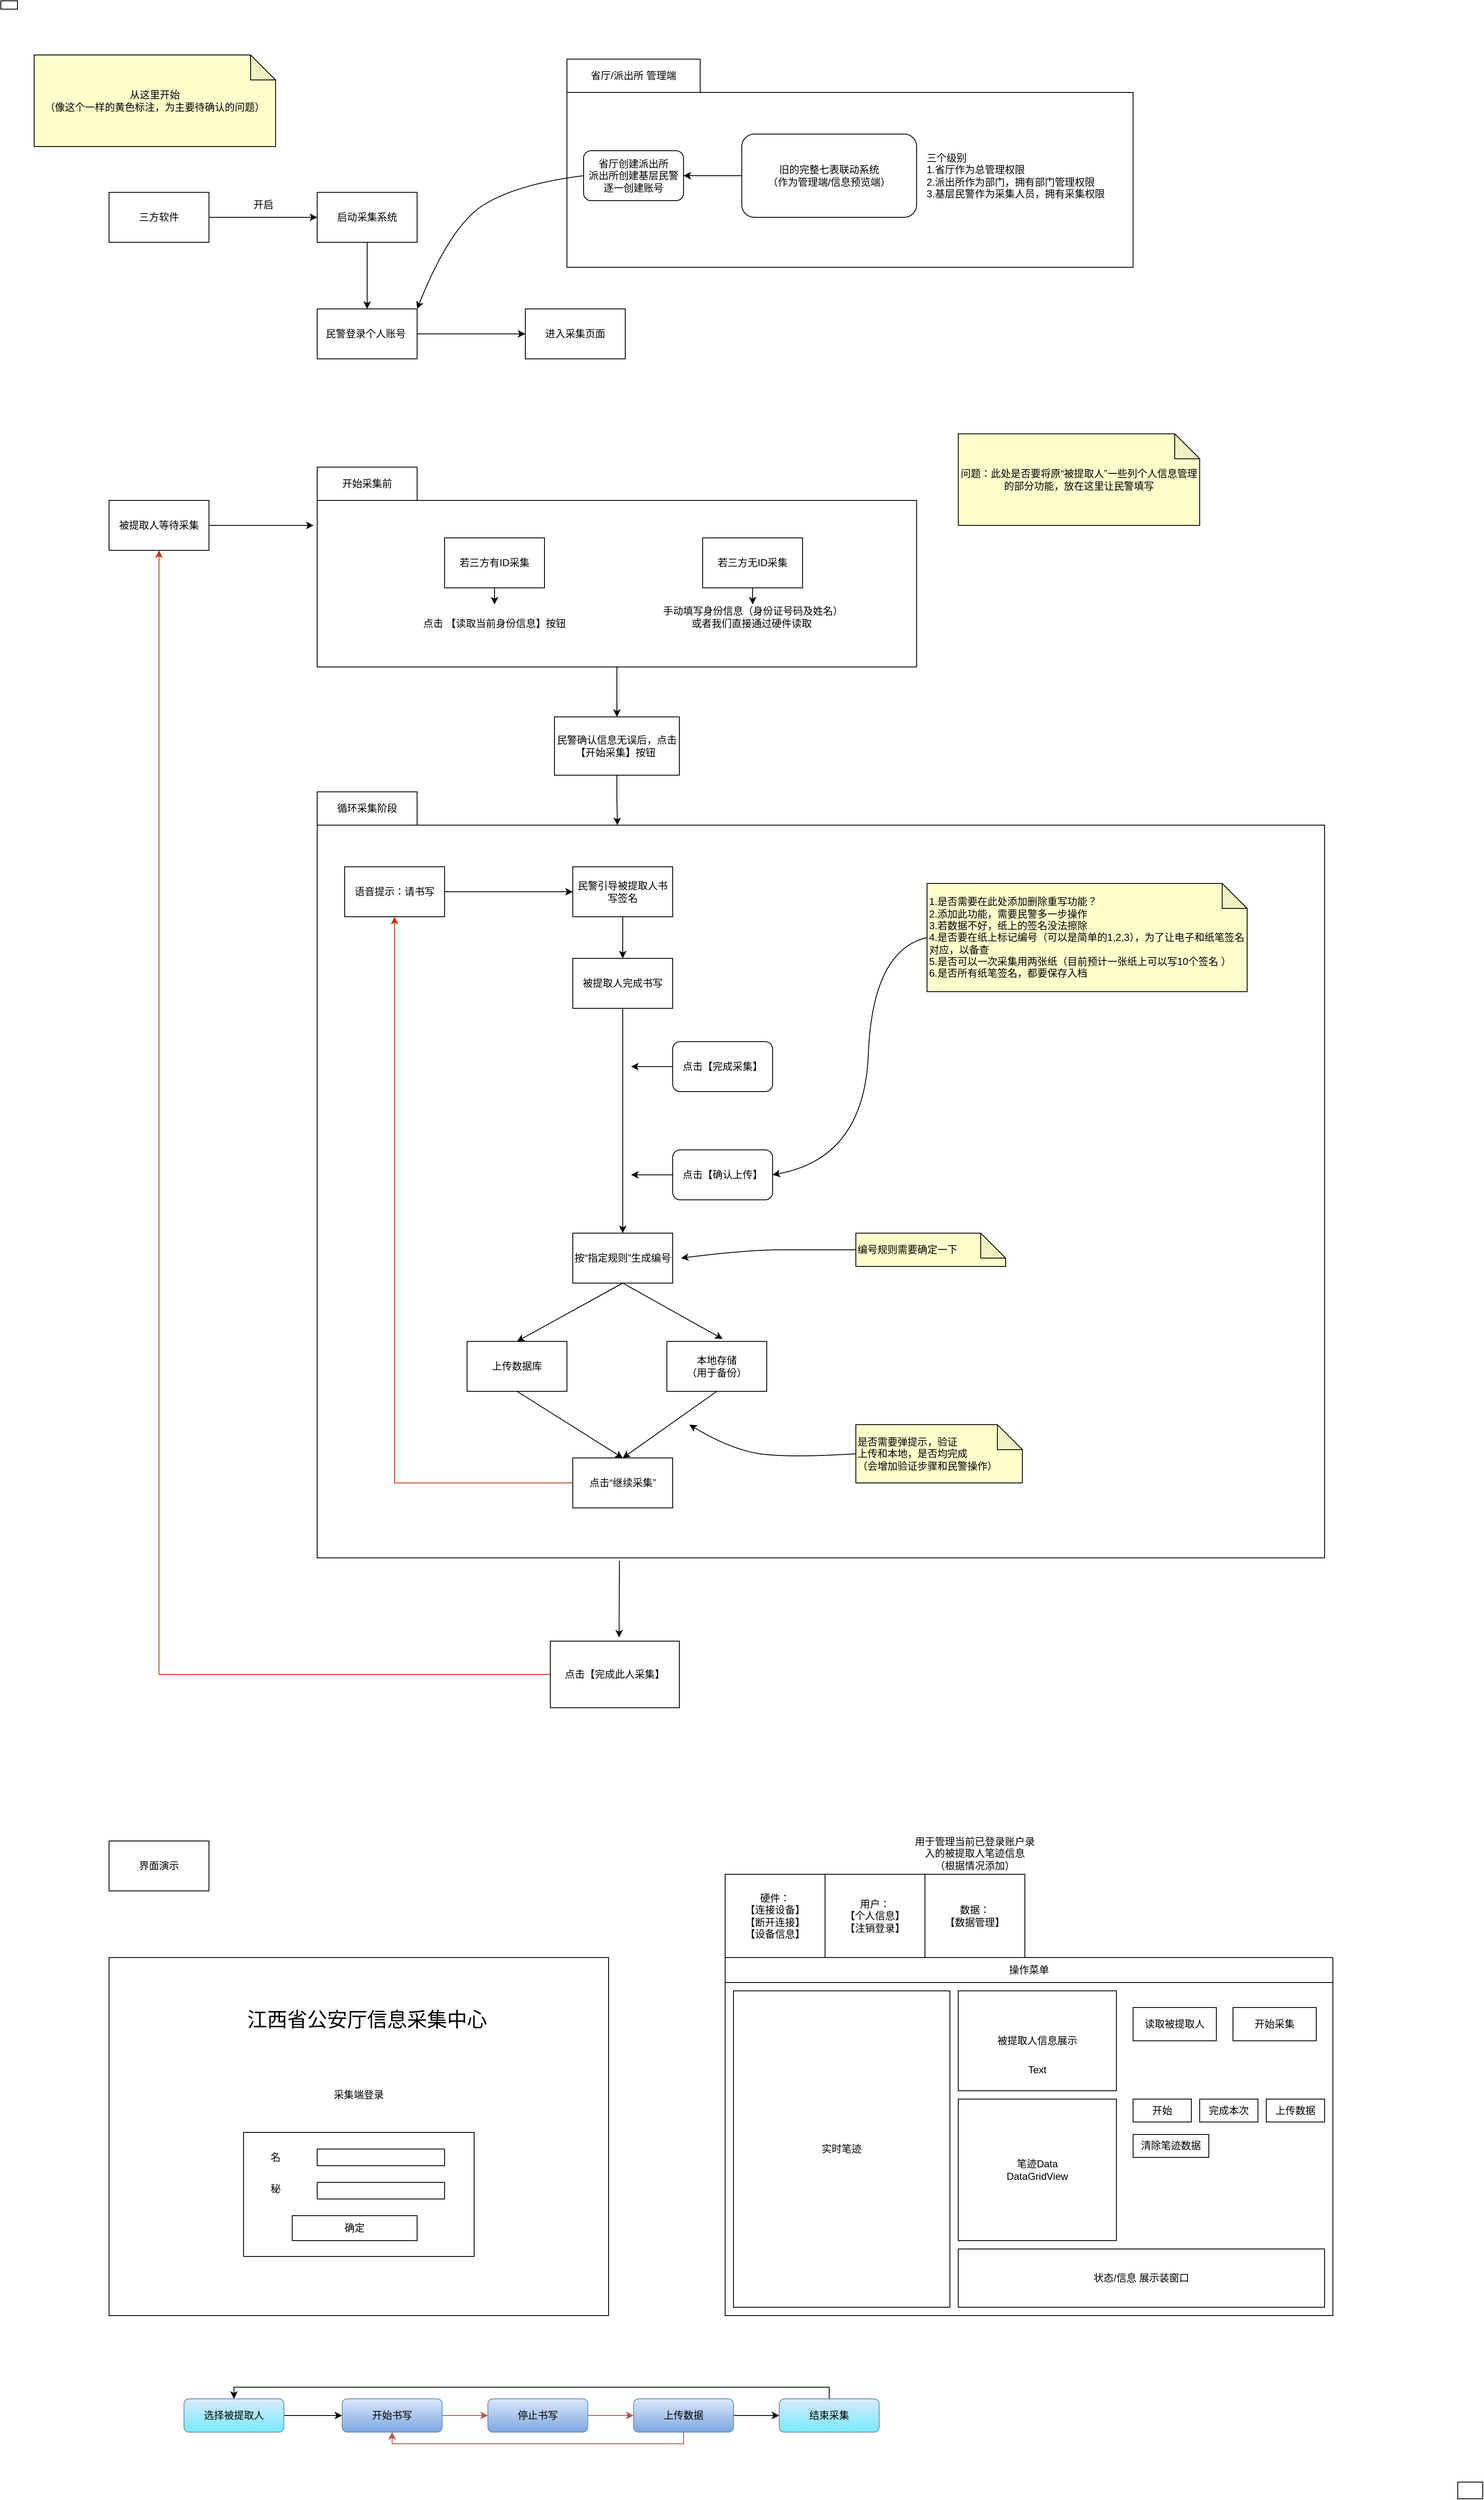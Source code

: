 <mxfile version="26.0.16">
  <diagram name="第 1 页" id="9AbFuNn6isC8OYAl83xY">
    <mxGraphModel dx="1434" dy="780" grid="1" gridSize="10" guides="1" tooltips="1" connect="1" arrows="1" fold="1" page="1" pageScale="1" pageWidth="1169" pageHeight="3000" math="0" shadow="0">
      <root>
        <mxCell id="0" />
        <mxCell id="1" parent="0" />
        <mxCell id="16uFdj2HmigpJyk7Bwz2-63" value="" style="rounded=0;whiteSpace=wrap;html=1;" parent="1" vertex="1">
          <mxGeometry x="380" y="990" width="1210" height="880" as="geometry" />
        </mxCell>
        <mxCell id="16uFdj2HmigpJyk7Bwz2-33" style="edgeStyle=orthogonalEdgeStyle;rounded=0;orthogonalLoop=1;jettySize=auto;html=1;exitX=0.5;exitY=1;exitDx=0;exitDy=0;entryX=0.5;entryY=0;entryDx=0;entryDy=0;" parent="1" source="16uFdj2HmigpJyk7Bwz2-27" target="16uFdj2HmigpJyk7Bwz2-32" edge="1">
          <mxGeometry relative="1" as="geometry" />
        </mxCell>
        <mxCell id="16uFdj2HmigpJyk7Bwz2-27" value="" style="rounded=0;whiteSpace=wrap;html=1;" parent="1" vertex="1">
          <mxGeometry x="380" y="600" width="720" height="200" as="geometry" />
        </mxCell>
        <mxCell id="16uFdj2HmigpJyk7Bwz2-18" value="" style="rounded=0;whiteSpace=wrap;html=1;" parent="1" vertex="1">
          <mxGeometry x="680" y="110" width="680" height="210" as="geometry" />
        </mxCell>
        <mxCell id="16uFdj2HmigpJyk7Bwz2-3" style="edgeStyle=orthogonalEdgeStyle;rounded=0;orthogonalLoop=1;jettySize=auto;html=1;exitX=1;exitY=0.5;exitDx=0;exitDy=0;entryX=0;entryY=0.5;entryDx=0;entryDy=0;" parent="1" source="16uFdj2HmigpJyk7Bwz2-1" target="16uFdj2HmigpJyk7Bwz2-2" edge="1">
          <mxGeometry relative="1" as="geometry" />
        </mxCell>
        <mxCell id="16uFdj2HmigpJyk7Bwz2-1" value="三方软件" style="rounded=0;whiteSpace=wrap;html=1;" parent="1" vertex="1">
          <mxGeometry x="130" y="230" width="120" height="60" as="geometry" />
        </mxCell>
        <mxCell id="16uFdj2HmigpJyk7Bwz2-6" style="edgeStyle=orthogonalEdgeStyle;rounded=0;orthogonalLoop=1;jettySize=auto;html=1;exitX=0.5;exitY=1;exitDx=0;exitDy=0;entryX=0.5;entryY=0;entryDx=0;entryDy=0;" parent="1" source="16uFdj2HmigpJyk7Bwz2-2" target="16uFdj2HmigpJyk7Bwz2-5" edge="1">
          <mxGeometry relative="1" as="geometry" />
        </mxCell>
        <mxCell id="16uFdj2HmigpJyk7Bwz2-2" value="启动采集系统" style="rounded=0;whiteSpace=wrap;html=1;" parent="1" vertex="1">
          <mxGeometry x="380" y="230" width="120" height="60" as="geometry" />
        </mxCell>
        <mxCell id="16uFdj2HmigpJyk7Bwz2-4" value="开启" style="text;html=1;align=center;verticalAlign=middle;resizable=0;points=[];autosize=1;strokeColor=none;fillColor=none;" parent="1" vertex="1">
          <mxGeometry x="290" y="230" width="50" height="30" as="geometry" />
        </mxCell>
        <mxCell id="16uFdj2HmigpJyk7Bwz2-20" style="edgeStyle=orthogonalEdgeStyle;rounded=0;orthogonalLoop=1;jettySize=auto;html=1;exitX=1;exitY=0.5;exitDx=0;exitDy=0;entryX=0;entryY=0.5;entryDx=0;entryDy=0;" parent="1" source="16uFdj2HmigpJyk7Bwz2-5" target="16uFdj2HmigpJyk7Bwz2-7" edge="1">
          <mxGeometry relative="1" as="geometry" />
        </mxCell>
        <mxCell id="16uFdj2HmigpJyk7Bwz2-5" value="民警登录个人账号&amp;nbsp;" style="rounded=0;whiteSpace=wrap;html=1;" parent="1" vertex="1">
          <mxGeometry x="380" y="370" width="120" height="60" as="geometry" />
        </mxCell>
        <mxCell id="16uFdj2HmigpJyk7Bwz2-7" value="进入采集页面" style="rounded=0;whiteSpace=wrap;html=1;" parent="1" vertex="1">
          <mxGeometry x="630" y="370" width="120" height="60" as="geometry" />
        </mxCell>
        <mxCell id="16uFdj2HmigpJyk7Bwz2-16" style="edgeStyle=orthogonalEdgeStyle;rounded=0;orthogonalLoop=1;jettySize=auto;html=1;exitX=0;exitY=0.5;exitDx=0;exitDy=0;entryX=1;entryY=0.5;entryDx=0;entryDy=0;" parent="1" source="16uFdj2HmigpJyk7Bwz2-8" target="16uFdj2HmigpJyk7Bwz2-12" edge="1">
          <mxGeometry relative="1" as="geometry" />
        </mxCell>
        <mxCell id="16uFdj2HmigpJyk7Bwz2-8" value="旧的完整七表联动系统&lt;div&gt;（作为管理端/信息预览端）&lt;/div&gt;" style="rounded=1;whiteSpace=wrap;html=1;" parent="1" vertex="1">
          <mxGeometry x="890" y="160" width="210" height="100" as="geometry" />
        </mxCell>
        <mxCell id="16uFdj2HmigpJyk7Bwz2-10" value="三个级别&lt;div&gt;1.省厅作为总管理权限&lt;/div&gt;&lt;div&gt;2.派出所作为部门，拥有部门管理权限&lt;/div&gt;&lt;div&gt;3.基层民警作为采集人员，拥有采集权限&lt;/div&gt;" style="text;html=1;align=left;verticalAlign=middle;resizable=0;points=[];autosize=1;strokeColor=none;fillColor=none;" parent="1" vertex="1">
          <mxGeometry x="1110" y="175" width="240" height="70" as="geometry" />
        </mxCell>
        <mxCell id="16uFdj2HmigpJyk7Bwz2-12" value="省厅创建派出所&lt;div&gt;派出所创建基层民警&lt;/div&gt;&lt;div&gt;逐一创建账号&lt;/div&gt;" style="rounded=1;whiteSpace=wrap;html=1;" parent="1" vertex="1">
          <mxGeometry x="700" y="180" width="120" height="60" as="geometry" />
        </mxCell>
        <mxCell id="16uFdj2HmigpJyk7Bwz2-17" value="" style="curved=1;endArrow=classic;html=1;rounded=0;exitX=0;exitY=0.5;exitDx=0;exitDy=0;entryX=1;entryY=0;entryDx=0;entryDy=0;" parent="1" source="16uFdj2HmigpJyk7Bwz2-12" target="16uFdj2HmigpJyk7Bwz2-5" edge="1">
          <mxGeometry width="50" height="50" relative="1" as="geometry">
            <mxPoint x="800" y="310" as="sourcePoint" />
            <mxPoint x="500" y="360" as="targetPoint" />
            <Array as="points">
              <mxPoint x="620" y="220" />
              <mxPoint x="540" y="270" />
            </Array>
          </mxGeometry>
        </mxCell>
        <mxCell id="16uFdj2HmigpJyk7Bwz2-19" value="省厅/派出所&amp;nbsp;管理端" style="rounded=0;whiteSpace=wrap;html=1;" parent="1" vertex="1">
          <mxGeometry x="680" y="70" width="160" height="40" as="geometry" />
        </mxCell>
        <mxCell id="16uFdj2HmigpJyk7Bwz2-21" value="被提取人等待采集" style="rounded=0;whiteSpace=wrap;html=1;" parent="1" vertex="1">
          <mxGeometry x="130" y="600" width="120" height="60" as="geometry" />
        </mxCell>
        <mxCell id="16uFdj2HmigpJyk7Bwz2-29" style="edgeStyle=orthogonalEdgeStyle;rounded=0;orthogonalLoop=1;jettySize=auto;html=1;exitX=0.5;exitY=1;exitDx=0;exitDy=0;entryX=0.5;entryY=0;entryDx=0;entryDy=0;" parent="1" source="16uFdj2HmigpJyk7Bwz2-22" target="16uFdj2HmigpJyk7Bwz2-23" edge="1">
          <mxGeometry relative="1" as="geometry" />
        </mxCell>
        <mxCell id="16uFdj2HmigpJyk7Bwz2-22" value="若三方有ID采集" style="rounded=0;whiteSpace=wrap;html=1;" parent="1" vertex="1">
          <mxGeometry x="533" y="645" width="120" height="60" as="geometry" />
        </mxCell>
        <mxCell id="16uFdj2HmigpJyk7Bwz2-23" value="点击 【读取当前身份信息】按钮" style="text;html=1;align=center;verticalAlign=middle;whiteSpace=wrap;rounded=0;" parent="1" vertex="1">
          <mxGeometry x="500" y="725" width="186" height="45" as="geometry" />
        </mxCell>
        <mxCell id="16uFdj2HmigpJyk7Bwz2-30" style="edgeStyle=orthogonalEdgeStyle;rounded=0;orthogonalLoop=1;jettySize=auto;html=1;exitX=0.5;exitY=1;exitDx=0;exitDy=0;entryX=0.5;entryY=0;entryDx=0;entryDy=0;" parent="1" source="16uFdj2HmigpJyk7Bwz2-24" target="16uFdj2HmigpJyk7Bwz2-25" edge="1">
          <mxGeometry relative="1" as="geometry" />
        </mxCell>
        <mxCell id="16uFdj2HmigpJyk7Bwz2-24" value="若三方无ID采集" style="rounded=0;whiteSpace=wrap;html=1;" parent="1" vertex="1">
          <mxGeometry x="843" y="645" width="120" height="60" as="geometry" />
        </mxCell>
        <mxCell id="16uFdj2HmigpJyk7Bwz2-25" value="手动填写身份信息（身份证号码及姓名）&lt;div&gt;或者我们直接通过硬件读取&amp;nbsp;&lt;/div&gt;" style="text;html=1;align=center;verticalAlign=middle;whiteSpace=wrap;rounded=0;" parent="1" vertex="1">
          <mxGeometry x="770.5" y="725" width="265" height="30" as="geometry" />
        </mxCell>
        <mxCell id="16uFdj2HmigpJyk7Bwz2-26" value="问题：此处是否要将原“被提取人”一些列个人信息管理的部分功能，放在这里让民警填写" style="shape=note;whiteSpace=wrap;html=1;backgroundOutline=1;darkOpacity=0.05;fillColor=#FFFFCC;verticalAlign=middle;" parent="1" vertex="1">
          <mxGeometry x="1150" y="520" width="290" height="110" as="geometry" />
        </mxCell>
        <mxCell id="16uFdj2HmigpJyk7Bwz2-28" style="edgeStyle=orthogonalEdgeStyle;rounded=0;orthogonalLoop=1;jettySize=auto;html=1;exitX=1;exitY=0.5;exitDx=0;exitDy=0;entryX=-0.006;entryY=0.15;entryDx=0;entryDy=0;entryPerimeter=0;" parent="1" source="16uFdj2HmigpJyk7Bwz2-21" target="16uFdj2HmigpJyk7Bwz2-27" edge="1">
          <mxGeometry relative="1" as="geometry" />
        </mxCell>
        <mxCell id="16uFdj2HmigpJyk7Bwz2-31" value="开始采集前" style="rounded=0;whiteSpace=wrap;html=1;" parent="1" vertex="1">
          <mxGeometry x="380" y="560" width="120" height="40" as="geometry" />
        </mxCell>
        <mxCell id="16uFdj2HmigpJyk7Bwz2-32" value="民警确认信息无误后，点击&lt;div&gt;【开始采集】按钮&amp;nbsp;&lt;/div&gt;" style="rounded=0;whiteSpace=wrap;html=1;" parent="1" vertex="1">
          <mxGeometry x="665" y="860" width="150" height="70" as="geometry" />
        </mxCell>
        <mxCell id="16uFdj2HmigpJyk7Bwz2-62" style="edgeStyle=orthogonalEdgeStyle;rounded=0;orthogonalLoop=1;jettySize=auto;html=1;exitX=1;exitY=0.5;exitDx=0;exitDy=0;entryX=0;entryY=0.5;entryDx=0;entryDy=0;" parent="1" source="16uFdj2HmigpJyk7Bwz2-34" target="16uFdj2HmigpJyk7Bwz2-35" edge="1">
          <mxGeometry relative="1" as="geometry" />
        </mxCell>
        <mxCell id="16uFdj2HmigpJyk7Bwz2-34" value="语音提示：请书写" style="rounded=0;whiteSpace=wrap;html=1;" parent="1" vertex="1">
          <mxGeometry x="413" y="1040" width="120" height="60" as="geometry" />
        </mxCell>
        <mxCell id="16uFdj2HmigpJyk7Bwz2-39" style="edgeStyle=orthogonalEdgeStyle;rounded=0;orthogonalLoop=1;jettySize=auto;html=1;exitX=0.5;exitY=1;exitDx=0;exitDy=0;entryX=0.5;entryY=0;entryDx=0;entryDy=0;" parent="1" source="16uFdj2HmigpJyk7Bwz2-35" target="16uFdj2HmigpJyk7Bwz2-36" edge="1">
          <mxGeometry relative="1" as="geometry" />
        </mxCell>
        <mxCell id="16uFdj2HmigpJyk7Bwz2-35" value="民警引导被提取人书写签名" style="rounded=0;whiteSpace=wrap;html=1;" parent="1" vertex="1">
          <mxGeometry x="687" y="1040" width="120" height="60" as="geometry" />
        </mxCell>
        <mxCell id="16uFdj2HmigpJyk7Bwz2-43" style="edgeStyle=orthogonalEdgeStyle;rounded=0;orthogonalLoop=1;jettySize=auto;html=1;exitX=0.5;exitY=1;exitDx=0;exitDy=0;entryX=0.5;entryY=0;entryDx=0;entryDy=0;" parent="1" source="16uFdj2HmigpJyk7Bwz2-36" target="16uFdj2HmigpJyk7Bwz2-42" edge="1">
          <mxGeometry relative="1" as="geometry" />
        </mxCell>
        <mxCell id="16uFdj2HmigpJyk7Bwz2-36" value="被提取人完成书写" style="rounded=0;whiteSpace=wrap;html=1;" parent="1" vertex="1">
          <mxGeometry x="687" y="1150" width="120" height="60" as="geometry" />
        </mxCell>
        <mxCell id="16uFdj2HmigpJyk7Bwz2-45" style="edgeStyle=orthogonalEdgeStyle;rounded=0;orthogonalLoop=1;jettySize=auto;html=1;exitX=0;exitY=0.5;exitDx=0;exitDy=0;" parent="1" source="16uFdj2HmigpJyk7Bwz2-40" edge="1">
          <mxGeometry relative="1" as="geometry">
            <mxPoint x="757" y="1410" as="targetPoint" />
          </mxGeometry>
        </mxCell>
        <mxCell id="16uFdj2HmigpJyk7Bwz2-40" value="点击【确认上传】" style="rounded=1;whiteSpace=wrap;html=1;" parent="1" vertex="1">
          <mxGeometry x="807" y="1380" width="120" height="60" as="geometry" />
        </mxCell>
        <mxCell id="16uFdj2HmigpJyk7Bwz2-41" value="1.是否需要在此处添加删除重写功能？&lt;div&gt;2.添加此功能，需要民警多一步操作&lt;/div&gt;&lt;div&gt;3.若数据不好，纸上的签名没法擦除&lt;/div&gt;&lt;div&gt;4.是否要在纸上标记编号（可以是简单的1,2,3），为了让电子和纸笔签名对应，以备查&lt;/div&gt;&lt;div&gt;5.是否可以一次采集用两张纸（目前预计一张纸上可以写10个签名 ）&lt;/div&gt;&lt;div&gt;6.是否所有纸笔签名，都要保存入档&lt;/div&gt;" style="shape=note;whiteSpace=wrap;html=1;backgroundOutline=1;darkOpacity=0.05;fillColor=#FFFFCC;verticalAlign=middle;align=left;" parent="1" vertex="1">
          <mxGeometry x="1112.5" y="1060" width="384.5" height="130" as="geometry" />
        </mxCell>
        <mxCell id="16uFdj2HmigpJyk7Bwz2-42" value="按“指定规则”生成编号" style="rounded=0;whiteSpace=wrap;html=1;" parent="1" vertex="1">
          <mxGeometry x="687" y="1480" width="120" height="60" as="geometry" />
        </mxCell>
        <mxCell id="16uFdj2HmigpJyk7Bwz2-44" value="" style="curved=1;endArrow=classic;html=1;rounded=0;exitX=0;exitY=0.5;exitDx=0;exitDy=0;exitPerimeter=0;entryX=1;entryY=0.5;entryDx=0;entryDy=0;" parent="1" source="16uFdj2HmigpJyk7Bwz2-41" target="16uFdj2HmigpJyk7Bwz2-40" edge="1">
          <mxGeometry width="50" height="50" relative="1" as="geometry">
            <mxPoint x="987" y="1190" as="sourcePoint" />
            <mxPoint x="1017" y="1110" as="targetPoint" />
            <Array as="points">
              <mxPoint x="1047" y="1140" />
              <mxPoint x="1037" y="1390" />
            </Array>
          </mxGeometry>
        </mxCell>
        <mxCell id="16uFdj2HmigpJyk7Bwz2-46" value="编号规则需要确定一下" style="shape=note;whiteSpace=wrap;html=1;backgroundOutline=1;darkOpacity=0.05;fillColor=#FFFFCC;verticalAlign=middle;align=left;" parent="1" vertex="1">
          <mxGeometry x="1027" y="1480" width="180" height="40" as="geometry" />
        </mxCell>
        <mxCell id="16uFdj2HmigpJyk7Bwz2-48" value="" style="curved=1;endArrow=classic;html=1;rounded=0;exitX=0;exitY=0.5;exitDx=0;exitDy=0;exitPerimeter=0;" parent="1" source="16uFdj2HmigpJyk7Bwz2-46" edge="1">
          <mxGeometry width="50" height="50" relative="1" as="geometry">
            <mxPoint x="897" y="1550" as="sourcePoint" />
            <mxPoint x="817" y="1510" as="targetPoint" />
            <Array as="points">
              <mxPoint x="977" y="1500" />
              <mxPoint x="897" y="1500" />
            </Array>
          </mxGeometry>
        </mxCell>
        <mxCell id="16uFdj2HmigpJyk7Bwz2-49" value="上传数据库" style="rounded=0;whiteSpace=wrap;html=1;" parent="1" vertex="1">
          <mxGeometry x="560" y="1610" width="120" height="60" as="geometry" />
        </mxCell>
        <mxCell id="16uFdj2HmigpJyk7Bwz2-50" value="本地存储&lt;div&gt;（用于备份）&lt;/div&gt;" style="rounded=0;whiteSpace=wrap;html=1;" parent="1" vertex="1">
          <mxGeometry x="800" y="1610" width="120" height="60" as="geometry" />
        </mxCell>
        <mxCell id="16uFdj2HmigpJyk7Bwz2-51" value="" style="endArrow=classic;html=1;rounded=0;exitX=0.5;exitY=1;exitDx=0;exitDy=0;entryX=0.5;entryY=0;entryDx=0;entryDy=0;" parent="1" source="16uFdj2HmigpJyk7Bwz2-42" target="16uFdj2HmigpJyk7Bwz2-49" edge="1">
          <mxGeometry width="50" height="50" relative="1" as="geometry">
            <mxPoint x="677" y="1470" as="sourcePoint" />
            <mxPoint x="727" y="1420" as="targetPoint" />
          </mxGeometry>
        </mxCell>
        <mxCell id="16uFdj2HmigpJyk7Bwz2-52" value="" style="endArrow=classic;html=1;rounded=0;exitX=0.5;exitY=1;exitDx=0;exitDy=0;entryX=0.558;entryY=-0.05;entryDx=0;entryDy=0;entryPerimeter=0;" parent="1" source="16uFdj2HmigpJyk7Bwz2-42" target="16uFdj2HmigpJyk7Bwz2-50" edge="1">
          <mxGeometry width="50" height="50" relative="1" as="geometry">
            <mxPoint x="847" y="1650" as="sourcePoint" />
            <mxPoint x="897" y="1600" as="targetPoint" />
          </mxGeometry>
        </mxCell>
        <mxCell id="16uFdj2HmigpJyk7Bwz2-53" value="是否需要弹提示，验证&lt;div&gt;上传和本地，是否均完成&lt;/div&gt;&lt;div&gt;（会增加验证步骤和民警操作）&lt;/div&gt;" style="shape=note;whiteSpace=wrap;html=1;backgroundOutline=1;darkOpacity=0.05;fillColor=#FFFFCC;verticalAlign=middle;align=left;" parent="1" vertex="1">
          <mxGeometry x="1027" y="1710" width="200" height="70" as="geometry" />
        </mxCell>
        <mxCell id="16uFdj2HmigpJyk7Bwz2-61" style="edgeStyle=orthogonalEdgeStyle;rounded=0;orthogonalLoop=1;jettySize=auto;html=1;exitX=0;exitY=0.5;exitDx=0;exitDy=0;entryX=0.5;entryY=1;entryDx=0;entryDy=0;fillColor=#fa6800;strokeColor=#C73500;" parent="1" source="16uFdj2HmigpJyk7Bwz2-54" target="16uFdj2HmigpJyk7Bwz2-34" edge="1">
          <mxGeometry relative="1" as="geometry">
            <mxPoint x="460" y="1110" as="targetPoint" />
          </mxGeometry>
        </mxCell>
        <mxCell id="16uFdj2HmigpJyk7Bwz2-54" value="点击“继续采集”" style="rounded=0;whiteSpace=wrap;html=1;" parent="1" vertex="1">
          <mxGeometry x="687" y="1750" width="120" height="60" as="geometry" />
        </mxCell>
        <mxCell id="16uFdj2HmigpJyk7Bwz2-56" value="" style="endArrow=classic;html=1;rounded=0;exitX=0.5;exitY=1;exitDx=0;exitDy=0;entryX=0.5;entryY=0;entryDx=0;entryDy=0;" parent="1" source="16uFdj2HmigpJyk7Bwz2-49" target="16uFdj2HmigpJyk7Bwz2-54" edge="1">
          <mxGeometry width="50" height="50" relative="1" as="geometry">
            <mxPoint x="687" y="1750" as="sourcePoint" />
            <mxPoint x="737" y="1700" as="targetPoint" />
          </mxGeometry>
        </mxCell>
        <mxCell id="16uFdj2HmigpJyk7Bwz2-57" value="" style="endArrow=classic;html=1;rounded=0;exitX=0.5;exitY=1;exitDx=0;exitDy=0;entryX=0.5;entryY=0;entryDx=0;entryDy=0;" parent="1" source="16uFdj2HmigpJyk7Bwz2-50" target="16uFdj2HmigpJyk7Bwz2-54" edge="1">
          <mxGeometry width="50" height="50" relative="1" as="geometry">
            <mxPoint x="807" y="1770" as="sourcePoint" />
            <mxPoint x="857" y="1720" as="targetPoint" />
          </mxGeometry>
        </mxCell>
        <mxCell id="16uFdj2HmigpJyk7Bwz2-58" value="" style="curved=1;endArrow=classic;html=1;rounded=0;exitX=0;exitY=0.5;exitDx=0;exitDy=0;exitPerimeter=0;" parent="1" source="16uFdj2HmigpJyk7Bwz2-53" edge="1">
          <mxGeometry width="50" height="50" relative="1" as="geometry">
            <mxPoint x="887" y="1770" as="sourcePoint" />
            <mxPoint x="827" y="1710" as="targetPoint" />
            <Array as="points">
              <mxPoint x="947" y="1750" />
              <mxPoint x="877" y="1740" />
            </Array>
          </mxGeometry>
        </mxCell>
        <mxCell id="16uFdj2HmigpJyk7Bwz2-59" style="edgeStyle=orthogonalEdgeStyle;rounded=0;orthogonalLoop=1;jettySize=auto;html=1;exitX=0;exitY=0.5;exitDx=0;exitDy=0;" parent="1" source="16uFdj2HmigpJyk7Bwz2-60" edge="1">
          <mxGeometry relative="1" as="geometry">
            <mxPoint x="757" y="1280" as="targetPoint" />
          </mxGeometry>
        </mxCell>
        <mxCell id="16uFdj2HmigpJyk7Bwz2-60" value="点击【完成采集】" style="rounded=1;whiteSpace=wrap;html=1;" parent="1" vertex="1">
          <mxGeometry x="807" y="1250" width="120" height="60" as="geometry" />
        </mxCell>
        <mxCell id="16uFdj2HmigpJyk7Bwz2-64" value="循环采集阶段" style="rounded=0;whiteSpace=wrap;html=1;" parent="1" vertex="1">
          <mxGeometry x="380" y="950" width="120" height="40" as="geometry" />
        </mxCell>
        <mxCell id="16uFdj2HmigpJyk7Bwz2-66" style="edgeStyle=orthogonalEdgeStyle;rounded=0;orthogonalLoop=1;jettySize=auto;html=1;exitX=0.5;exitY=1;exitDx=0;exitDy=0;entryX=0.298;entryY=0;entryDx=0;entryDy=0;entryPerimeter=0;" parent="1" source="16uFdj2HmigpJyk7Bwz2-32" target="16uFdj2HmigpJyk7Bwz2-63" edge="1">
          <mxGeometry relative="1" as="geometry" />
        </mxCell>
        <mxCell id="16uFdj2HmigpJyk7Bwz2-70" style="edgeStyle=orthogonalEdgeStyle;rounded=0;orthogonalLoop=1;jettySize=auto;html=1;exitX=0;exitY=0.5;exitDx=0;exitDy=0;entryX=0.5;entryY=1;entryDx=0;entryDy=0;fillColor=#fa6800;strokeColor=#C73500;" parent="1" source="16uFdj2HmigpJyk7Bwz2-67" target="16uFdj2HmigpJyk7Bwz2-21" edge="1">
          <mxGeometry relative="1" as="geometry" />
        </mxCell>
        <mxCell id="16uFdj2HmigpJyk7Bwz2-67" value="点击【完成此人采集】" style="rounded=0;whiteSpace=wrap;html=1;" parent="1" vertex="1">
          <mxGeometry x="660" y="1970" width="155" height="80" as="geometry" />
        </mxCell>
        <mxCell id="16uFdj2HmigpJyk7Bwz2-69" value="" style="endArrow=classic;html=1;rounded=0;entryX=0.533;entryY=-0.055;entryDx=0;entryDy=0;entryPerimeter=0;exitX=0.3;exitY=1.004;exitDx=0;exitDy=0;exitPerimeter=0;" parent="1" source="16uFdj2HmigpJyk7Bwz2-63" target="16uFdj2HmigpJyk7Bwz2-67" edge="1">
          <mxGeometry width="50" height="50" relative="1" as="geometry">
            <mxPoint x="743" y="1880" as="sourcePoint" />
            <mxPoint x="760" y="1900" as="targetPoint" />
          </mxGeometry>
        </mxCell>
        <mxCell id="16uFdj2HmigpJyk7Bwz2-71" value="界面演示" style="rounded=0;whiteSpace=wrap;html=1;" parent="1" vertex="1">
          <mxGeometry x="130" y="2210" width="120" height="60" as="geometry" />
        </mxCell>
        <mxCell id="16uFdj2HmigpJyk7Bwz2-72" value="" style="rounded=0;whiteSpace=wrap;html=1;" parent="1" vertex="1">
          <mxGeometry x="130" y="2350" width="600" height="430" as="geometry" />
        </mxCell>
        <mxCell id="16uFdj2HmigpJyk7Bwz2-73" value="江西省公安厅&lt;span style=&quot;background-color: initial;&quot;&gt;信息采集中心&lt;/span&gt;" style="text;html=1;align=center;verticalAlign=middle;whiteSpace=wrap;rounded=0;strokeWidth=1;fontSize=24;" parent="1" vertex="1">
          <mxGeometry x="200" y="2400" width="480" height="50" as="geometry" />
        </mxCell>
        <mxCell id="16uFdj2HmigpJyk7Bwz2-74" value="采集端登录" style="text;html=1;align=center;verticalAlign=middle;whiteSpace=wrap;rounded=0;" parent="1" vertex="1">
          <mxGeometry x="370" y="2500" width="120" height="30" as="geometry" />
        </mxCell>
        <mxCell id="16uFdj2HmigpJyk7Bwz2-75" value="" style="rounded=0;whiteSpace=wrap;html=1;" parent="1" vertex="1">
          <mxGeometry x="291.5" y="2560" width="277" height="149" as="geometry" />
        </mxCell>
        <mxCell id="16uFdj2HmigpJyk7Bwz2-76" value="" style="rounded=0;whiteSpace=wrap;html=1;" parent="1" vertex="1">
          <mxGeometry x="380" y="2580" width="153" height="20" as="geometry" />
        </mxCell>
        <mxCell id="16uFdj2HmigpJyk7Bwz2-77" value="" style="rounded=0;whiteSpace=wrap;html=1;" parent="1" vertex="1">
          <mxGeometry x="380" y="2620" width="153" height="20" as="geometry" />
        </mxCell>
        <mxCell id="16uFdj2HmigpJyk7Bwz2-78" value="确定" style="rounded=0;whiteSpace=wrap;html=1;" parent="1" vertex="1">
          <mxGeometry x="350" y="2660" width="150" height="30" as="geometry" />
        </mxCell>
        <mxCell id="16uFdj2HmigpJyk7Bwz2-79" value="名" style="text;html=1;align=center;verticalAlign=middle;whiteSpace=wrap;rounded=0;" parent="1" vertex="1">
          <mxGeometry x="300" y="2577.5" width="60" height="25" as="geometry" />
        </mxCell>
        <mxCell id="16uFdj2HmigpJyk7Bwz2-80" value="秘" style="text;html=1;align=center;verticalAlign=middle;whiteSpace=wrap;rounded=0;" parent="1" vertex="1">
          <mxGeometry x="300" y="2615" width="60" height="25" as="geometry" />
        </mxCell>
        <mxCell id="16uFdj2HmigpJyk7Bwz2-81" value="" style="rounded=0;whiteSpace=wrap;html=1;" parent="1" vertex="1">
          <mxGeometry x="870" y="2350" width="730" height="430" as="geometry" />
        </mxCell>
        <mxCell id="16uFdj2HmigpJyk7Bwz2-82" value="操作菜单" style="rounded=0;whiteSpace=wrap;html=1;" parent="1" vertex="1">
          <mxGeometry x="870" y="2350" width="730" height="30" as="geometry" />
        </mxCell>
        <mxCell id="16uFdj2HmigpJyk7Bwz2-83" value="实时笔迹" style="rounded=0;whiteSpace=wrap;html=1;" parent="1" vertex="1">
          <mxGeometry x="880" y="2390" width="260" height="380" as="geometry" />
        </mxCell>
        <mxCell id="16uFdj2HmigpJyk7Bwz2-84" value="开始采集" style="rounded=0;whiteSpace=wrap;html=1;" parent="1" vertex="1">
          <mxGeometry x="1480" y="2410" width="100" height="40" as="geometry" />
        </mxCell>
        <mxCell id="16uFdj2HmigpJyk7Bwz2-86" value="被提取人信息展示" style="rounded=0;whiteSpace=wrap;html=1;" parent="1" vertex="1">
          <mxGeometry x="1150" y="2390" width="190" height="120" as="geometry" />
        </mxCell>
        <mxCell id="16uFdj2HmigpJyk7Bwz2-87" value="开始" style="rounded=0;whiteSpace=wrap;html=1;" parent="1" vertex="1">
          <mxGeometry x="1360" y="2520" width="70" height="27.5" as="geometry" />
        </mxCell>
        <mxCell id="16uFdj2HmigpJyk7Bwz2-88" value="完成本次" style="rounded=0;whiteSpace=wrap;html=1;" parent="1" vertex="1">
          <mxGeometry x="1440" y="2520" width="70" height="27.5" as="geometry" />
        </mxCell>
        <mxCell id="16uFdj2HmigpJyk7Bwz2-89" value="上传数据" style="rounded=0;whiteSpace=wrap;html=1;" parent="1" vertex="1">
          <mxGeometry x="1520" y="2520" width="70" height="27.5" as="geometry" />
        </mxCell>
        <mxCell id="16uFdj2HmigpJyk7Bwz2-90" value="读取被提取人" style="rounded=0;whiteSpace=wrap;html=1;" parent="1" vertex="1">
          <mxGeometry x="1360" y="2410" width="100" height="40" as="geometry" />
        </mxCell>
        <mxCell id="16uFdj2HmigpJyk7Bwz2-91" value="清除笔迹数据" style="rounded=0;whiteSpace=wrap;html=1;" parent="1" vertex="1">
          <mxGeometry x="1360" y="2562.5" width="91" height="27.5" as="geometry" />
        </mxCell>
        <mxCell id="16uFdj2HmigpJyk7Bwz2-92" value="状态/信息&amp;nbsp;展示装窗口" style="rounded=0;whiteSpace=wrap;html=1;" parent="1" vertex="1">
          <mxGeometry x="1150" y="2700" width="440" height="70" as="geometry" />
        </mxCell>
        <mxCell id="16uFdj2HmigpJyk7Bwz2-94" value="从这里开始&lt;div&gt;（像这个一样的黄色标注，为主要待确认的问题）&lt;/div&gt;" style="shape=note;whiteSpace=wrap;html=1;backgroundOutline=1;darkOpacity=0.05;fillColor=#FFFFCC;verticalAlign=middle;" parent="1" vertex="1">
          <mxGeometry x="40" y="65" width="290" height="110" as="geometry" />
        </mxCell>
        <mxCell id="16uFdj2HmigpJyk7Bwz2-96" value="" style="rounded=0;whiteSpace=wrap;html=1;" parent="1" vertex="1">
          <mxGeometry width="20" height="10" as="geometry" />
        </mxCell>
        <mxCell id="16uFdj2HmigpJyk7Bwz2-97" value="" style="rounded=0;whiteSpace=wrap;html=1;" parent="1" vertex="1">
          <mxGeometry x="1750" y="2980" width="30" height="20" as="geometry" />
        </mxCell>
        <mxCell id="Q9u7wulzgyhLa9H7cx6c-1" value="硬件：&lt;div&gt;【连接设备】&lt;/div&gt;&lt;div&gt;【断开连接】&lt;/div&gt;&lt;div&gt;【设备信息】&lt;/div&gt;" style="rounded=0;whiteSpace=wrap;html=1;" parent="1" vertex="1">
          <mxGeometry x="870" y="2250" width="120" height="100" as="geometry" />
        </mxCell>
        <mxCell id="Q9u7wulzgyhLa9H7cx6c-2" value="用户：&lt;div&gt;【个人信息】&lt;/div&gt;&lt;div&gt;【注销登录】&lt;/div&gt;" style="rounded=0;whiteSpace=wrap;html=1;" parent="1" vertex="1">
          <mxGeometry x="990" y="2250" width="120" height="100" as="geometry" />
        </mxCell>
        <mxCell id="Q9u7wulzgyhLa9H7cx6c-3" value="数据：&lt;div&gt;【数据管理】&lt;/div&gt;" style="rounded=0;whiteSpace=wrap;html=1;" parent="1" vertex="1">
          <mxGeometry x="1110" y="2250" width="120" height="100" as="geometry" />
        </mxCell>
        <mxCell id="Q9u7wulzgyhLa9H7cx6c-5" value="用于管理当前已登录账户录入的被提取人笔迹信息&lt;div&gt;（根据情况添加）&lt;/div&gt;" style="text;html=1;align=center;verticalAlign=middle;whiteSpace=wrap;rounded=0;" parent="1" vertex="1">
          <mxGeometry x="1095" y="2200" width="150" height="50" as="geometry" />
        </mxCell>
        <mxCell id="Q9u7wulzgyhLa9H7cx6c-6" value="Text" style="text;html=1;align=center;verticalAlign=middle;whiteSpace=wrap;rounded=0;" parent="1" vertex="1">
          <mxGeometry x="1215" y="2470" width="60" height="30" as="geometry" />
        </mxCell>
        <mxCell id="Q9u7wulzgyhLa9H7cx6c-7" value="笔迹Data&lt;div&gt;DataGridView&lt;/div&gt;" style="rounded=0;whiteSpace=wrap;html=1;" parent="1" vertex="1">
          <mxGeometry x="1150" y="2520" width="190" height="170" as="geometry" />
        </mxCell>
        <mxCell id="6mDV3okUIgitg0Sq7EVs-6" style="edgeStyle=orthogonalEdgeStyle;rounded=0;orthogonalLoop=1;jettySize=auto;html=1;exitX=1;exitY=0.5;exitDx=0;exitDy=0;" edge="1" parent="1" source="6mDV3okUIgitg0Sq7EVs-1" target="6mDV3okUIgitg0Sq7EVs-2">
          <mxGeometry relative="1" as="geometry" />
        </mxCell>
        <mxCell id="6mDV3okUIgitg0Sq7EVs-1" value="选择被提取人" style="rounded=1;whiteSpace=wrap;html=1;fillColor=#dae8fc;gradientColor=#77ECFF;strokeColor=#6c8ebf;gradientDirection=south;" vertex="1" parent="1">
          <mxGeometry x="220" y="2880" width="120" height="40" as="geometry" />
        </mxCell>
        <mxCell id="6mDV3okUIgitg0Sq7EVs-7" style="edgeStyle=orthogonalEdgeStyle;rounded=0;orthogonalLoop=1;jettySize=auto;html=1;exitX=1;exitY=0.5;exitDx=0;exitDy=0;entryX=0;entryY=0.5;entryDx=0;entryDy=0;fillColor=#f8cecc;gradientColor=#ea6b66;strokeColor=#b85450;" edge="1" parent="1" source="6mDV3okUIgitg0Sq7EVs-2" target="6mDV3okUIgitg0Sq7EVs-3">
          <mxGeometry relative="1" as="geometry" />
        </mxCell>
        <mxCell id="6mDV3okUIgitg0Sq7EVs-2" value="开始书写" style="rounded=1;whiteSpace=wrap;html=1;fillColor=#dae8fc;strokeColor=#6c8ebf;gradientColor=#7ea6e0;" vertex="1" parent="1">
          <mxGeometry x="410" y="2880" width="120" height="40" as="geometry" />
        </mxCell>
        <mxCell id="6mDV3okUIgitg0Sq7EVs-8" style="edgeStyle=orthogonalEdgeStyle;rounded=0;orthogonalLoop=1;jettySize=auto;html=1;exitX=1;exitY=0.5;exitDx=0;exitDy=0;entryX=0;entryY=0.5;entryDx=0;entryDy=0;fillColor=#f8cecc;gradientColor=#ea6b66;strokeColor=#b85450;" edge="1" parent="1" source="6mDV3okUIgitg0Sq7EVs-3" target="6mDV3okUIgitg0Sq7EVs-4">
          <mxGeometry relative="1" as="geometry" />
        </mxCell>
        <mxCell id="6mDV3okUIgitg0Sq7EVs-3" value="停止书写" style="rounded=1;whiteSpace=wrap;html=1;fillColor=#dae8fc;gradientColor=#7ea6e0;strokeColor=#6c8ebf;" vertex="1" parent="1">
          <mxGeometry x="585" y="2880" width="120" height="40" as="geometry" />
        </mxCell>
        <mxCell id="6mDV3okUIgitg0Sq7EVs-9" style="edgeStyle=orthogonalEdgeStyle;rounded=0;orthogonalLoop=1;jettySize=auto;html=1;exitX=1;exitY=0.5;exitDx=0;exitDy=0;entryX=0;entryY=0.5;entryDx=0;entryDy=0;" edge="1" parent="1" source="6mDV3okUIgitg0Sq7EVs-4" target="6mDV3okUIgitg0Sq7EVs-5">
          <mxGeometry relative="1" as="geometry" />
        </mxCell>
        <mxCell id="6mDV3okUIgitg0Sq7EVs-10" style="edgeStyle=orthogonalEdgeStyle;rounded=0;orthogonalLoop=1;jettySize=auto;html=1;exitX=0.5;exitY=1;exitDx=0;exitDy=0;entryX=0.5;entryY=1;entryDx=0;entryDy=0;fillColor=#f8cecc;gradientColor=#ea6b66;strokeColor=#b85450;" edge="1" parent="1" source="6mDV3okUIgitg0Sq7EVs-4" target="6mDV3okUIgitg0Sq7EVs-2">
          <mxGeometry relative="1" as="geometry">
            <Array as="points">
              <mxPoint x="820" y="2934" />
              <mxPoint x="470" y="2934" />
            </Array>
          </mxGeometry>
        </mxCell>
        <mxCell id="6mDV3okUIgitg0Sq7EVs-4" value="上传数据" style="rounded=1;whiteSpace=wrap;html=1;fillColor=#dae8fc;gradientColor=#7ea6e0;strokeColor=#6c8ebf;" vertex="1" parent="1">
          <mxGeometry x="760" y="2880" width="120" height="40" as="geometry" />
        </mxCell>
        <mxCell id="6mDV3okUIgitg0Sq7EVs-12" style="edgeStyle=orthogonalEdgeStyle;rounded=0;orthogonalLoop=1;jettySize=auto;html=1;exitX=0.5;exitY=0;exitDx=0;exitDy=0;entryX=0.5;entryY=0;entryDx=0;entryDy=0;" edge="1" parent="1" source="6mDV3okUIgitg0Sq7EVs-5" target="6mDV3okUIgitg0Sq7EVs-1">
          <mxGeometry relative="1" as="geometry">
            <Array as="points">
              <mxPoint x="995" y="2866" />
              <mxPoint x="280" y="2866" />
            </Array>
          </mxGeometry>
        </mxCell>
        <mxCell id="6mDV3okUIgitg0Sq7EVs-5" value="结束采集" style="rounded=1;whiteSpace=wrap;html=1;fillColor=#dae8fc;gradientColor=#77ECFF;strokeColor=#6c8ebf;" vertex="1" parent="1">
          <mxGeometry x="935" y="2880" width="120" height="40" as="geometry" />
        </mxCell>
      </root>
    </mxGraphModel>
  </diagram>
</mxfile>
